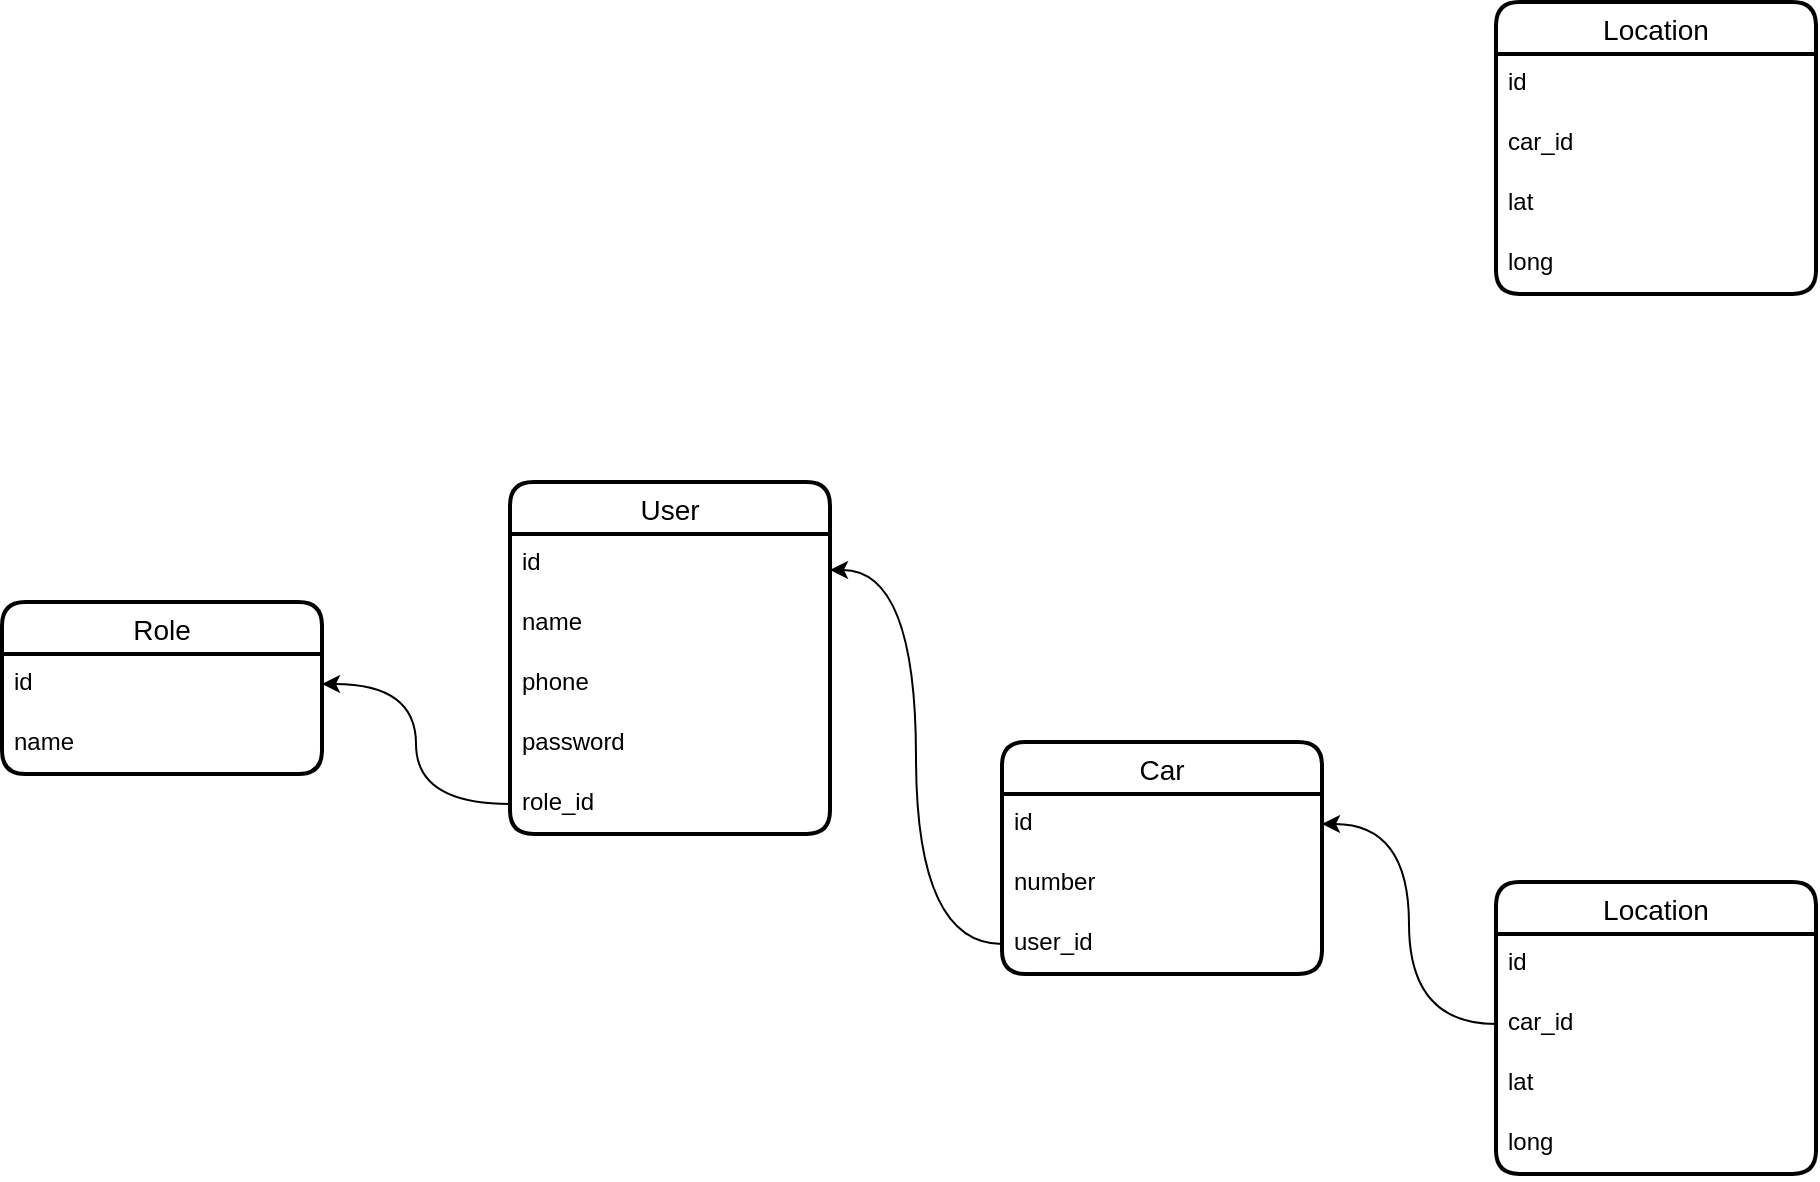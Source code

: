 <mxfile version="21.6.8" type="github">
  <diagram name="Страница — 1" id="pJKwjw1fkLlwArIBNctb">
    <mxGraphModel dx="1687" dy="-287" grid="1" gridSize="10" guides="1" tooltips="1" connect="1" arrows="1" fold="1" page="1" pageScale="1" pageWidth="827" pageHeight="1169" math="0" shadow="0">
      <root>
        <mxCell id="0" />
        <mxCell id="1" parent="0" />
        <mxCell id="XtQ42bnldfZrkhVliIRX-1" value="User" style="swimlane;fontStyle=0;childLayout=stackLayout;horizontal=1;startSize=26;horizontalStack=0;resizeParent=1;resizeParentMax=0;resizeLast=0;collapsible=1;marginBottom=0;align=center;fontSize=14;strokeWidth=2;rounded=1;shadow=0;glass=0;swimlaneLine=1;" vertex="1" parent="1">
          <mxGeometry x="334" y="1740" width="160" height="176" as="geometry" />
        </mxCell>
        <mxCell id="XtQ42bnldfZrkhVliIRX-2" value="id" style="text;strokeColor=none;fillColor=none;spacingLeft=4;spacingRight=4;overflow=hidden;rotatable=0;points=[[0,0.5],[1,0.5]];portConstraint=eastwest;fontSize=12;whiteSpace=wrap;html=1;" vertex="1" parent="XtQ42bnldfZrkhVliIRX-1">
          <mxGeometry y="26" width="160" height="30" as="geometry" />
        </mxCell>
        <mxCell id="XtQ42bnldfZrkhVliIRX-3" value="name" style="text;strokeColor=none;fillColor=none;spacingLeft=4;spacingRight=4;overflow=hidden;rotatable=0;points=[[0,0.5],[1,0.5]];portConstraint=eastwest;fontSize=12;whiteSpace=wrap;html=1;" vertex="1" parent="XtQ42bnldfZrkhVliIRX-1">
          <mxGeometry y="56" width="160" height="30" as="geometry" />
        </mxCell>
        <mxCell id="XtQ42bnldfZrkhVliIRX-4" value="phone" style="text;strokeColor=none;fillColor=none;spacingLeft=4;spacingRight=4;overflow=hidden;rotatable=0;points=[[0,0.5],[1,0.5]];portConstraint=eastwest;fontSize=12;whiteSpace=wrap;html=1;" vertex="1" parent="XtQ42bnldfZrkhVliIRX-1">
          <mxGeometry y="86" width="160" height="30" as="geometry" />
        </mxCell>
        <mxCell id="XtQ42bnldfZrkhVliIRX-5" value="password" style="text;strokeColor=none;fillColor=none;spacingLeft=4;spacingRight=4;overflow=hidden;rotatable=0;points=[[0,0.5],[1,0.5]];portConstraint=eastwest;fontSize=12;whiteSpace=wrap;html=1;" vertex="1" parent="XtQ42bnldfZrkhVliIRX-1">
          <mxGeometry y="116" width="160" height="30" as="geometry" />
        </mxCell>
        <mxCell id="XtQ42bnldfZrkhVliIRX-11" value="role_id" style="text;strokeColor=none;fillColor=none;spacingLeft=4;spacingRight=4;overflow=hidden;rotatable=0;points=[[0,0.5],[1,0.5]];portConstraint=eastwest;fontSize=12;whiteSpace=wrap;html=1;" vertex="1" parent="XtQ42bnldfZrkhVliIRX-1">
          <mxGeometry y="146" width="160" height="30" as="geometry" />
        </mxCell>
        <mxCell id="XtQ42bnldfZrkhVliIRX-6" value="Role" style="swimlane;fontStyle=0;childLayout=stackLayout;horizontal=1;startSize=26;horizontalStack=0;resizeParent=1;resizeParentMax=0;resizeLast=0;collapsible=1;marginBottom=0;align=center;fontSize=14;strokeWidth=2;rounded=1;shadow=0;glass=0;swimlaneLine=1;" vertex="1" parent="1">
          <mxGeometry x="80" y="1800" width="160" height="86" as="geometry" />
        </mxCell>
        <mxCell id="XtQ42bnldfZrkhVliIRX-7" value="id" style="text;strokeColor=none;fillColor=none;spacingLeft=4;spacingRight=4;overflow=hidden;rotatable=0;points=[[0,0.5],[1,0.5]];portConstraint=eastwest;fontSize=12;whiteSpace=wrap;html=1;" vertex="1" parent="XtQ42bnldfZrkhVliIRX-6">
          <mxGeometry y="26" width="160" height="30" as="geometry" />
        </mxCell>
        <mxCell id="XtQ42bnldfZrkhVliIRX-8" value="name" style="text;strokeColor=none;fillColor=none;spacingLeft=4;spacingRight=4;overflow=hidden;rotatable=0;points=[[0,0.5],[1,0.5]];portConstraint=eastwest;fontSize=12;whiteSpace=wrap;html=1;" vertex="1" parent="XtQ42bnldfZrkhVliIRX-6">
          <mxGeometry y="56" width="160" height="30" as="geometry" />
        </mxCell>
        <mxCell id="XtQ42bnldfZrkhVliIRX-12" style="edgeStyle=orthogonalEdgeStyle;rounded=0;orthogonalLoop=1;jettySize=auto;html=1;entryX=1;entryY=0.5;entryDx=0;entryDy=0;curved=1;" edge="1" parent="1" source="XtQ42bnldfZrkhVliIRX-11" target="XtQ42bnldfZrkhVliIRX-7">
          <mxGeometry relative="1" as="geometry" />
        </mxCell>
        <mxCell id="XtQ42bnldfZrkhVliIRX-13" value="Car" style="swimlane;fontStyle=0;childLayout=stackLayout;horizontal=1;startSize=26;horizontalStack=0;resizeParent=1;resizeParentMax=0;resizeLast=0;collapsible=1;marginBottom=0;align=center;fontSize=14;strokeWidth=2;rounded=1;shadow=0;glass=0;swimlaneLine=1;" vertex="1" parent="1">
          <mxGeometry x="580" y="1870" width="160" height="116" as="geometry" />
        </mxCell>
        <mxCell id="XtQ42bnldfZrkhVliIRX-14" value="id" style="text;strokeColor=none;fillColor=none;spacingLeft=4;spacingRight=4;overflow=hidden;rotatable=0;points=[[0,0.5],[1,0.5]];portConstraint=eastwest;fontSize=12;whiteSpace=wrap;html=1;" vertex="1" parent="XtQ42bnldfZrkhVliIRX-13">
          <mxGeometry y="26" width="160" height="30" as="geometry" />
        </mxCell>
        <mxCell id="XtQ42bnldfZrkhVliIRX-15" value="number" style="text;strokeColor=none;fillColor=none;spacingLeft=4;spacingRight=4;overflow=hidden;rotatable=0;points=[[0,0.5],[1,0.5]];portConstraint=eastwest;fontSize=12;whiteSpace=wrap;html=1;" vertex="1" parent="XtQ42bnldfZrkhVliIRX-13">
          <mxGeometry y="56" width="160" height="30" as="geometry" />
        </mxCell>
        <mxCell id="XtQ42bnldfZrkhVliIRX-28" value="user_id" style="text;strokeColor=none;fillColor=none;spacingLeft=4;spacingRight=4;overflow=hidden;rotatable=0;points=[[0,0.5],[1,0.5]];portConstraint=eastwest;fontSize=12;whiteSpace=wrap;html=1;" vertex="1" parent="XtQ42bnldfZrkhVliIRX-13">
          <mxGeometry y="86" width="160" height="30" as="geometry" />
        </mxCell>
        <mxCell id="XtQ42bnldfZrkhVliIRX-25" value="Location" style="swimlane;fontStyle=0;childLayout=stackLayout;horizontal=1;startSize=26;horizontalStack=0;resizeParent=1;resizeParentMax=0;resizeLast=0;collapsible=1;marginBottom=0;align=center;fontSize=14;strokeWidth=2;rounded=1;shadow=0;glass=0;swimlaneLine=1;" vertex="1" parent="1">
          <mxGeometry x="827" y="1940" width="160" height="146" as="geometry" />
        </mxCell>
        <mxCell id="XtQ42bnldfZrkhVliIRX-26" value="id" style="text;strokeColor=none;fillColor=none;spacingLeft=4;spacingRight=4;overflow=hidden;rotatable=0;points=[[0,0.5],[1,0.5]];portConstraint=eastwest;fontSize=12;whiteSpace=wrap;html=1;" vertex="1" parent="XtQ42bnldfZrkhVliIRX-25">
          <mxGeometry y="26" width="160" height="30" as="geometry" />
        </mxCell>
        <mxCell id="XtQ42bnldfZrkhVliIRX-31" value="car_id" style="text;strokeColor=none;fillColor=none;spacingLeft=4;spacingRight=4;overflow=hidden;rotatable=0;points=[[0,0.5],[1,0.5]];portConstraint=eastwest;fontSize=12;whiteSpace=wrap;html=1;" vertex="1" parent="XtQ42bnldfZrkhVliIRX-25">
          <mxGeometry y="56" width="160" height="30" as="geometry" />
        </mxCell>
        <mxCell id="XtQ42bnldfZrkhVliIRX-27" value="lat" style="text;strokeColor=none;fillColor=none;spacingLeft=4;spacingRight=4;overflow=hidden;rotatable=0;points=[[0,0.5],[1,0.5]];portConstraint=eastwest;fontSize=12;whiteSpace=wrap;html=1;" vertex="1" parent="XtQ42bnldfZrkhVliIRX-25">
          <mxGeometry y="86" width="160" height="30" as="geometry" />
        </mxCell>
        <mxCell id="XtQ42bnldfZrkhVliIRX-30" value="long" style="text;strokeColor=none;fillColor=none;spacingLeft=4;spacingRight=4;overflow=hidden;rotatable=0;points=[[0,0.5],[1,0.5]];portConstraint=eastwest;fontSize=12;whiteSpace=wrap;html=1;" vertex="1" parent="XtQ42bnldfZrkhVliIRX-25">
          <mxGeometry y="116" width="160" height="30" as="geometry" />
        </mxCell>
        <mxCell id="XtQ42bnldfZrkhVliIRX-29" style="edgeStyle=orthogonalEdgeStyle;rounded=0;orthogonalLoop=1;jettySize=auto;html=1;entryX=1;entryY=0.25;entryDx=0;entryDy=0;curved=1;" edge="1" parent="1" source="XtQ42bnldfZrkhVliIRX-28" target="XtQ42bnldfZrkhVliIRX-1">
          <mxGeometry relative="1" as="geometry" />
        </mxCell>
        <mxCell id="XtQ42bnldfZrkhVliIRX-32" style="edgeStyle=orthogonalEdgeStyle;rounded=0;orthogonalLoop=1;jettySize=auto;html=1;entryX=1;entryY=0.5;entryDx=0;entryDy=0;curved=1;" edge="1" parent="1" source="XtQ42bnldfZrkhVliIRX-31" target="XtQ42bnldfZrkhVliIRX-14">
          <mxGeometry relative="1" as="geometry" />
        </mxCell>
        <mxCell id="XtQ42bnldfZrkhVliIRX-33" value="Location" style="swimlane;fontStyle=0;childLayout=stackLayout;horizontal=1;startSize=26;horizontalStack=0;resizeParent=1;resizeParentMax=0;resizeLast=0;collapsible=1;marginBottom=0;align=center;fontSize=14;strokeWidth=2;rounded=1;shadow=0;glass=0;swimlaneLine=1;" vertex="1" parent="1">
          <mxGeometry x="827" y="1500" width="160" height="146" as="geometry" />
        </mxCell>
        <mxCell id="XtQ42bnldfZrkhVliIRX-34" value="id" style="text;strokeColor=none;fillColor=none;spacingLeft=4;spacingRight=4;overflow=hidden;rotatable=0;points=[[0,0.5],[1,0.5]];portConstraint=eastwest;fontSize=12;whiteSpace=wrap;html=1;" vertex="1" parent="XtQ42bnldfZrkhVliIRX-33">
          <mxGeometry y="26" width="160" height="30" as="geometry" />
        </mxCell>
        <mxCell id="XtQ42bnldfZrkhVliIRX-35" value="car_id" style="text;strokeColor=none;fillColor=none;spacingLeft=4;spacingRight=4;overflow=hidden;rotatable=0;points=[[0,0.5],[1,0.5]];portConstraint=eastwest;fontSize=12;whiteSpace=wrap;html=1;" vertex="1" parent="XtQ42bnldfZrkhVliIRX-33">
          <mxGeometry y="56" width="160" height="30" as="geometry" />
        </mxCell>
        <mxCell id="XtQ42bnldfZrkhVliIRX-36" value="lat" style="text;strokeColor=none;fillColor=none;spacingLeft=4;spacingRight=4;overflow=hidden;rotatable=0;points=[[0,0.5],[1,0.5]];portConstraint=eastwest;fontSize=12;whiteSpace=wrap;html=1;" vertex="1" parent="XtQ42bnldfZrkhVliIRX-33">
          <mxGeometry y="86" width="160" height="30" as="geometry" />
        </mxCell>
        <mxCell id="XtQ42bnldfZrkhVliIRX-37" value="long" style="text;strokeColor=none;fillColor=none;spacingLeft=4;spacingRight=4;overflow=hidden;rotatable=0;points=[[0,0.5],[1,0.5]];portConstraint=eastwest;fontSize=12;whiteSpace=wrap;html=1;" vertex="1" parent="XtQ42bnldfZrkhVliIRX-33">
          <mxGeometry y="116" width="160" height="30" as="geometry" />
        </mxCell>
      </root>
    </mxGraphModel>
  </diagram>
</mxfile>
